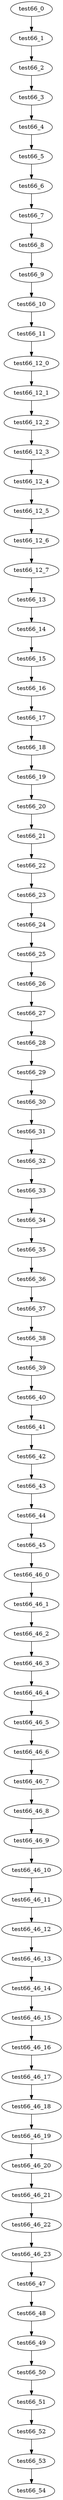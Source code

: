 digraph G {
test66_0->test66_1;
test66_1->test66_2;
test66_2->test66_3;
test66_3->test66_4;
test66_4->test66_5;
test66_5->test66_6;
test66_6->test66_7;
test66_7->test66_8;
test66_8->test66_9;
test66_9->test66_10;
test66_10->test66_11;
test66_11->test66_12_0;
test66_12_0->test66_12_1;
test66_12_1->test66_12_2;
test66_12_2->test66_12_3;
test66_12_3->test66_12_4;
test66_12_4->test66_12_5;
test66_12_5->test66_12_6;
test66_12_6->test66_12_7;
test66_12_7->test66_13;
test66_13->test66_14;
test66_14->test66_15;
test66_15->test66_16;
test66_16->test66_17;
test66_17->test66_18;
test66_18->test66_19;
test66_19->test66_20;
test66_20->test66_21;
test66_21->test66_22;
test66_22->test66_23;
test66_23->test66_24;
test66_24->test66_25;
test66_25->test66_26;
test66_26->test66_27;
test66_27->test66_28;
test66_28->test66_29;
test66_29->test66_30;
test66_30->test66_31;
test66_31->test66_32;
test66_32->test66_33;
test66_33->test66_34;
test66_34->test66_35;
test66_35->test66_36;
test66_36->test66_37;
test66_37->test66_38;
test66_38->test66_39;
test66_39->test66_40;
test66_40->test66_41;
test66_41->test66_42;
test66_42->test66_43;
test66_43->test66_44;
test66_44->test66_45;
test66_45->test66_46_0;
test66_46_0->test66_46_1;
test66_46_1->test66_46_2;
test66_46_2->test66_46_3;
test66_46_3->test66_46_4;
test66_46_4->test66_46_5;
test66_46_5->test66_46_6;
test66_46_6->test66_46_7;
test66_46_7->test66_46_8;
test66_46_8->test66_46_9;
test66_46_9->test66_46_10;
test66_46_10->test66_46_11;
test66_46_11->test66_46_12;
test66_46_12->test66_46_13;
test66_46_13->test66_46_14;
test66_46_14->test66_46_15;
test66_46_15->test66_46_16;
test66_46_16->test66_46_17;
test66_46_17->test66_46_18;
test66_46_18->test66_46_19;
test66_46_19->test66_46_20;
test66_46_20->test66_46_21;
test66_46_21->test66_46_22;
test66_46_22->test66_46_23;
test66_46_23->test66_47;
test66_47->test66_48;
test66_48->test66_49;
test66_49->test66_50;
test66_50->test66_51;
test66_51->test66_52;
test66_52->test66_53;
test66_53->test66_54;

}
